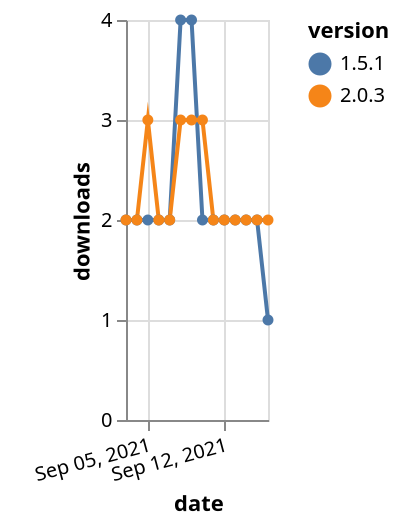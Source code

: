 {"$schema": "https://vega.github.io/schema/vega-lite/v5.json", "description": "A simple bar chart with embedded data.", "data": {"values": [{"date": "2021-09-03", "total": 2731, "delta": 2, "version": "1.5.1"}, {"date": "2021-09-04", "total": 2733, "delta": 2, "version": "1.5.1"}, {"date": "2021-09-05", "total": 2735, "delta": 2, "version": "1.5.1"}, {"date": "2021-09-06", "total": 2737, "delta": 2, "version": "1.5.1"}, {"date": "2021-09-07", "total": 2739, "delta": 2, "version": "1.5.1"}, {"date": "2021-09-08", "total": 2743, "delta": 4, "version": "1.5.1"}, {"date": "2021-09-09", "total": 2747, "delta": 4, "version": "1.5.1"}, {"date": "2021-09-10", "total": 2749, "delta": 2, "version": "1.5.1"}, {"date": "2021-09-11", "total": 2751, "delta": 2, "version": "1.5.1"}, {"date": "2021-09-12", "total": 2753, "delta": 2, "version": "1.5.1"}, {"date": "2021-09-13", "total": 2755, "delta": 2, "version": "1.5.1"}, {"date": "2021-09-14", "total": 2757, "delta": 2, "version": "1.5.1"}, {"date": "2021-09-15", "total": 2759, "delta": 2, "version": "1.5.1"}, {"date": "2021-09-16", "total": 2760, "delta": 1, "version": "1.5.1"}, {"date": "2021-09-03", "total": 2403, "delta": 2, "version": "2.0.3"}, {"date": "2021-09-04", "total": 2405, "delta": 2, "version": "2.0.3"}, {"date": "2021-09-05", "total": 2408, "delta": 3, "version": "2.0.3"}, {"date": "2021-09-06", "total": 2410, "delta": 2, "version": "2.0.3"}, {"date": "2021-09-07", "total": 2412, "delta": 2, "version": "2.0.3"}, {"date": "2021-09-08", "total": 2415, "delta": 3, "version": "2.0.3"}, {"date": "2021-09-09", "total": 2418, "delta": 3, "version": "2.0.3"}, {"date": "2021-09-10", "total": 2421, "delta": 3, "version": "2.0.3"}, {"date": "2021-09-11", "total": 2423, "delta": 2, "version": "2.0.3"}, {"date": "2021-09-12", "total": 2425, "delta": 2, "version": "2.0.3"}, {"date": "2021-09-13", "total": 2427, "delta": 2, "version": "2.0.3"}, {"date": "2021-09-14", "total": 2429, "delta": 2, "version": "2.0.3"}, {"date": "2021-09-15", "total": 2431, "delta": 2, "version": "2.0.3"}, {"date": "2021-09-16", "total": 2433, "delta": 2, "version": "2.0.3"}]}, "width": "container", "mark": {"type": "line", "point": {"filled": true}}, "encoding": {"x": {"field": "date", "type": "temporal", "timeUnit": "yearmonthdate", "title": "date", "axis": {"labelAngle": -15}}, "y": {"field": "delta", "type": "quantitative", "title": "downloads"}, "color": {"field": "version", "type": "nominal"}, "tooltip": {"field": "delta"}}}